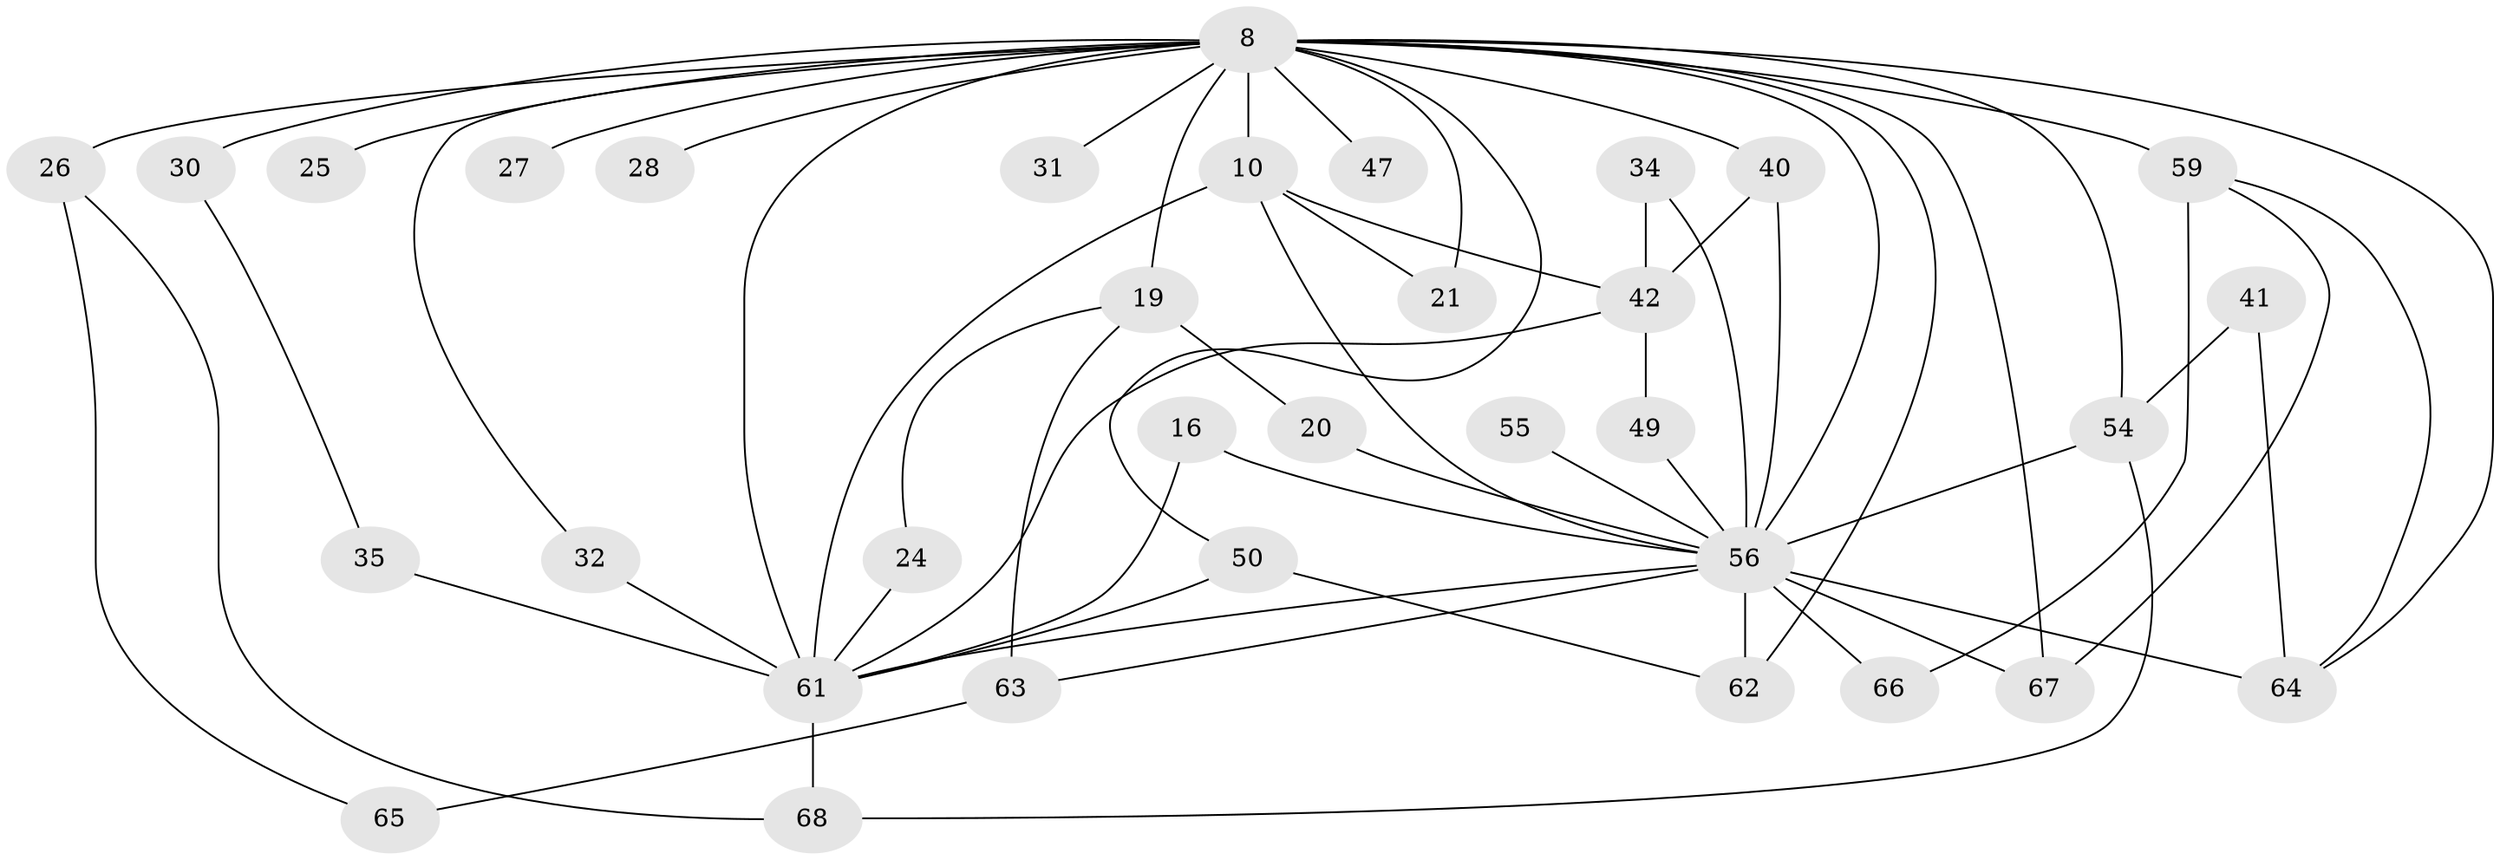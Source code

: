 // original degree distribution, {21: 0.014705882352941176, 18: 0.029411764705882353, 12: 0.029411764705882353, 14: 0.029411764705882353, 16: 0.014705882352941176, 20: 0.014705882352941176, 19: 0.014705882352941176, 3: 0.25, 6: 0.029411764705882353, 2: 0.4852941176470588, 7: 0.014705882352941176, 4: 0.04411764705882353, 5: 0.029411764705882353}
// Generated by graph-tools (version 1.1) at 2025/43/03/09/25 04:43:39]
// undirected, 34 vertices, 61 edges
graph export_dot {
graph [start="1"]
  node [color=gray90,style=filled];
  8 [super="+3+6"];
  10 [super="+4"];
  16;
  19;
  20;
  21;
  24;
  25;
  26 [super="+18"];
  27;
  28 [super="+11"];
  30;
  31 [super="+14"];
  32;
  34;
  35;
  40 [super="+29"];
  41;
  42 [super="+12"];
  47;
  49;
  50 [super="+23"];
  54 [super="+37"];
  55;
  56 [super="+51+52+39"];
  59 [super="+57"];
  61 [super="+22+9"];
  62 [super="+33+53"];
  63;
  64 [super="+46+15+45"];
  65;
  66;
  67 [super="+58"];
  68 [super="+60"];
  8 -- 10 [weight=8];
  8 -- 19 [weight=2];
  8 -- 25 [weight=2];
  8 -- 32;
  8 -- 67;
  8 -- 47;
  8 -- 27;
  8 -- 31 [weight=3];
  8 -- 26 [weight=3];
  8 -- 21;
  8 -- 28 [weight=3];
  8 -- 30 [weight=2];
  8 -- 50 [weight=2];
  8 -- 54 [weight=2];
  8 -- 59 [weight=5];
  8 -- 61 [weight=9];
  8 -- 40;
  8 -- 64 [weight=2];
  8 -- 56 [weight=10];
  8 -- 62;
  10 -- 42 [weight=2];
  10 -- 21;
  10 -- 61 [weight=5];
  10 -- 56 [weight=6];
  16 -- 61;
  16 -- 56;
  19 -- 20;
  19 -- 24;
  19 -- 63;
  20 -- 56;
  24 -- 61;
  26 -- 65;
  26 -- 68;
  30 -- 35;
  32 -- 61;
  34 -- 42;
  34 -- 56;
  35 -- 61;
  40 -- 42;
  40 -- 56;
  41 -- 54;
  41 -- 64;
  42 -- 49;
  42 -- 61;
  49 -- 56;
  50 -- 62;
  50 -- 61;
  54 -- 56 [weight=2];
  54 -- 68;
  55 -- 56 [weight=2];
  56 -- 61 [weight=6];
  56 -- 64 [weight=3];
  56 -- 66;
  56 -- 62 [weight=3];
  56 -- 63;
  56 -- 67;
  59 -- 66;
  59 -- 64;
  59 -- 67;
  61 -- 68;
  63 -- 65;
}
